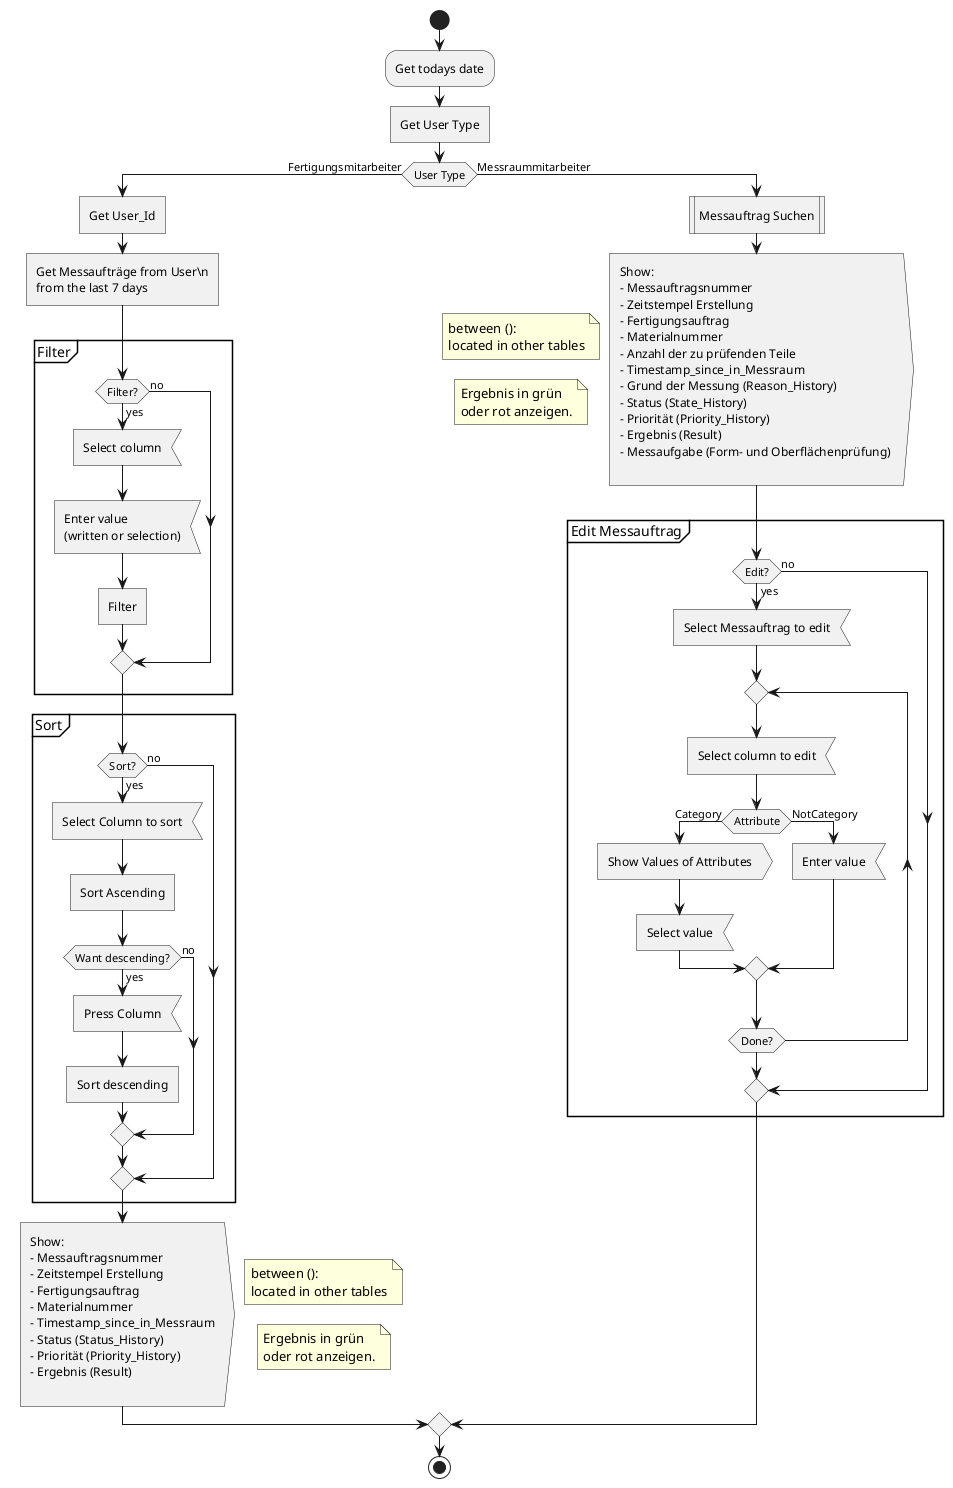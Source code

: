 @startuml "Messaufträge Einsehen"
start
    :Get todays date;
    
    :Get User Type; <<task>>
    
    if(User Type) then (Fertigungsmitarbeiter)
        :Get User_Id; <<task>>
        :Get Messaufträge from User\n
        from the last 7 days; <<task>>

        group Filter{
            if(Filter?) then (yes)
                :Select column; <<input>>
                :Enter value\n(written or selection); <<input>>
                :Filter; <<task>>
            else (no)
            endif
        }

        group Sort{
            if(Sort?) then (yes)
                :Select Column to sort; <<input>>
                :Sort Ascending; <<task>>
                if(Want descending?) then (yes)
                    :Press Column; <<input>>
                    :Sort descending; <<task>>
                else (no)
                endif
            else (no)
            endif
        }

        :Show:
        - Messauftragsnummer
        - Zeitstempel Erstellung
        - Fertigungsauftrag
        - Materialnummer
        - Timestamp_since_in_Messraum
        - Status (Status_History)
        - Priorität (Priority_History)
        - Ergebnis (Result)
        ; <<output>>
        note right: between ():\nlocated in other tables
        note right: Ergebnis in grün\noder rot anzeigen.

    else (Messraummitarbeiter)
    
    :Messauftrag Suchen; <<procedure>>

        :Show:
        - Messauftragsnummer
        - Zeitstempel Erstellung
        - Fertigungsauftrag
        - Materialnummer
        - Anzahl der zu prüfenden Teile
        - Timestamp_since_in_Messraum
        - Grund der Messung (Reason_History)
        - Status (State_History)
        - Priorität (Priority_History)
        - Ergebnis (Result)
        - Messaufgabe (Form- und Oberflächenprüfung) 
        ; <<output>>
        note left: between ():\nlocated in other tables
        note left: Ergebnis in grün\noder rot anzeigen.


        group "Edit Messauftrag"{
            if(Edit?) then (yes)
                :Select Messauftrag to edit; <<input>>
                repeat 
                    :Select column to edit; <<input>>
                    
                    if(Attribute) then (Category)
                        :Show Values of Attributes; <<output>>

                        :Select value; <<input>>
                        
                    else(NotCategory)
                        :Enter value; <<input>>
                                        
                    endif
                repeat while (Done?)


            else (no)
            endif
        }

    endif
stop
@enduml